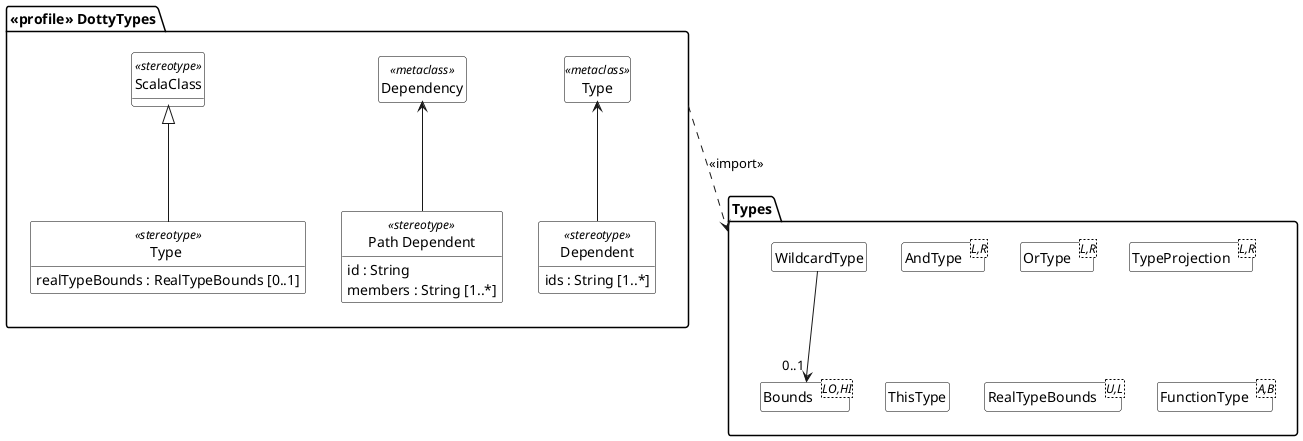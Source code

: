 @startuml Types and Type Profile 
package "<<profile>> DottyTypes" {
    class Type <<metaclass>>
    class Dependent <<stereotype>> {
        ids : String [1..*]
    }
    class Dependency <<metaclass>> 
    class "Path Dependent" <<stereotype>> {
        id : String 
        members : String [1..*] 
    }

    class ScalaClass <<stereotype>>
    class "Type " <<stereotype>> {
        realTypeBounds : RealTypeBounds [0..1]
    }

    Type <-- Dependent
    Dependency <-- "Path Dependent"
    ScalaClass <|-- "Type "
} 

package "Types" {
    class AndType<L,R>
    class OrType <L,R>
    class TypeProjection<L,R>
    class ThisType
    class RealTypeBounds<U,L>
    class FunctionType<A,B>
    class WildcardType
    class Bounds<LO,HI>

    WildcardType --> "0..1" Bounds 
    hide members 
}

"<<profile>> DottyTypes" ..> Types : \n<<import>>

hide class circle
hide class methods 
hide <<metaclass>> members

skinparam class {
    BackgroundColor White
    ArrowColor Black
    BorderColor Black
}
@enduml 